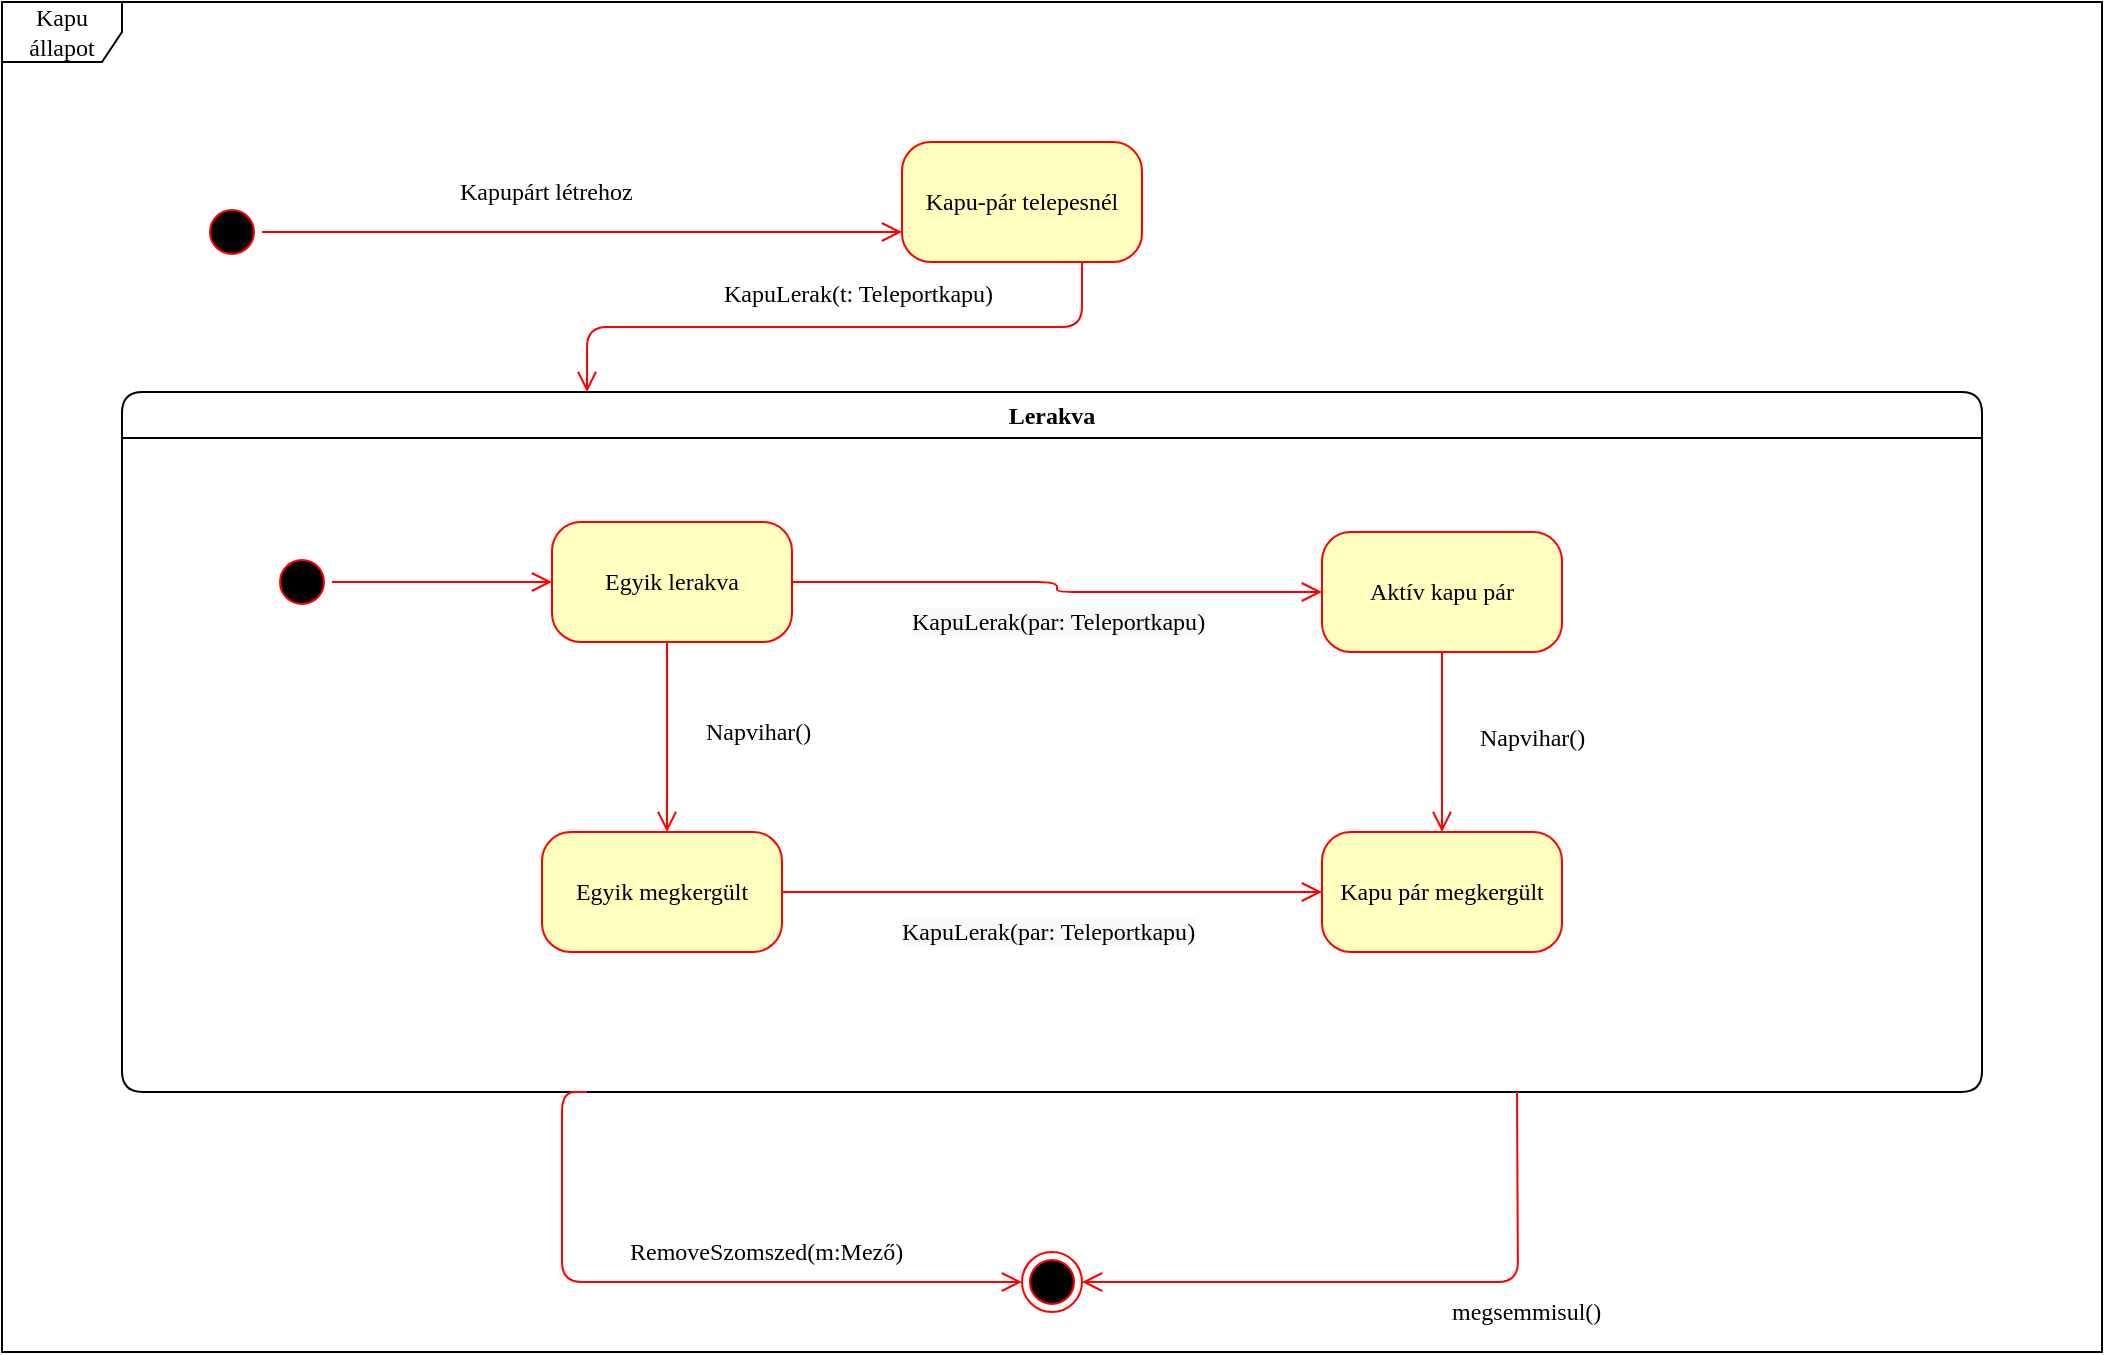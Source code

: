 <mxfile version="14.5.10" type="github">
  <diagram name="Page-1" id="58cdce13-f638-feb5-8d6f-7d28b1aa9fa0">
    <mxGraphModel dx="1038" dy="548" grid="1" gridSize="10" guides="1" tooltips="1" connect="1" arrows="1" fold="1" page="1" pageScale="1" pageWidth="1100" pageHeight="850" background="#ffffff" math="0" shadow="0">
      <root>
        <mxCell id="0" />
        <mxCell id="1" parent="0" />
        <mxCell id="3qUmnugAzTzsJO7S0ycU-1" value="Kapu állapot" style="shape=umlFrame;whiteSpace=wrap;html=1;rounded=1;shadow=0;comic=0;labelBackgroundColor=none;strokeWidth=1;fontFamily=Verdana;fontSize=12;align=center;" vertex="1" parent="1">
          <mxGeometry x="30" y="35" width="1050" height="675" as="geometry" />
        </mxCell>
        <mxCell id="3qUmnugAzTzsJO7S0ycU-2" value="" style="ellipse;html=1;shape=startState;fillColor=#000000;strokeColor=#ff0000;rounded=1;shadow=0;comic=0;labelBackgroundColor=none;fontFamily=Verdana;fontSize=12;fontColor=#000000;align=center;direction=south;" vertex="1" parent="1">
          <mxGeometry x="130" y="135" width="30" height="30" as="geometry" />
        </mxCell>
        <mxCell id="3qUmnugAzTzsJO7S0ycU-3" value="Kapu-pár telepesnél" style="rounded=1;whiteSpace=wrap;html=1;arcSize=24;fillColor=#ffffc0;strokeColor=#ff0000;shadow=0;comic=0;labelBackgroundColor=none;fontFamily=Verdana;fontSize=12;fontColor=#000000;align=center;" vertex="1" parent="1">
          <mxGeometry x="480" y="105" width="120" height="60" as="geometry" />
        </mxCell>
        <mxCell id="3qUmnugAzTzsJO7S0ycU-4" value="Lerakva" style="swimlane;whiteSpace=wrap;html=1;rounded=1;shadow=0;comic=0;labelBackgroundColor=none;strokeWidth=1;fontFamily=Verdana;fontSize=12;align=center;" vertex="1" parent="1">
          <mxGeometry x="90" y="230" width="930" height="350" as="geometry" />
        </mxCell>
        <mxCell id="3qUmnugAzTzsJO7S0ycU-5" value="Egyik lerakva" style="rounded=1;whiteSpace=wrap;html=1;arcSize=24;fillColor=#ffffc0;strokeColor=#ff0000;shadow=0;comic=0;labelBackgroundColor=none;fontFamily=Verdana;fontSize=12;fontColor=#000000;align=center;" vertex="1" parent="3qUmnugAzTzsJO7S0ycU-4">
          <mxGeometry x="215" y="65" width="120" height="60" as="geometry" />
        </mxCell>
        <mxCell id="3qUmnugAzTzsJO7S0ycU-6" style="edgeStyle=elbowEdgeStyle;html=1;labelBackgroundColor=none;endArrow=open;endSize=8;strokeColor=#ff0000;fontFamily=Verdana;fontSize=12;align=left;" edge="1" parent="3qUmnugAzTzsJO7S0ycU-4" source="3qUmnugAzTzsJO7S0ycU-7" target="3qUmnugAzTzsJO7S0ycU-5">
          <mxGeometry relative="1" as="geometry" />
        </mxCell>
        <mxCell id="3qUmnugAzTzsJO7S0ycU-7" value="" style="ellipse;html=1;shape=startState;fillColor=#000000;strokeColor=#ff0000;rounded=1;shadow=0;comic=0;labelBackgroundColor=none;fontFamily=Verdana;fontSize=12;fontColor=#000000;align=center;direction=south;" vertex="1" parent="3qUmnugAzTzsJO7S0ycU-4">
          <mxGeometry x="75" y="80" width="30" height="30" as="geometry" />
        </mxCell>
        <mxCell id="3qUmnugAzTzsJO7S0ycU-8" value="Kapupárt létrehoz" style="edgeStyle=orthogonalEdgeStyle;html=1;labelBackgroundColor=none;endArrow=open;endSize=8;strokeColor=#ff0000;fontFamily=Verdana;fontSize=12;align=left;entryX=0;entryY=0.75;entryDx=0;entryDy=0;" edge="1" parent="1" source="3qUmnugAzTzsJO7S0ycU-2" target="3qUmnugAzTzsJO7S0ycU-3">
          <mxGeometry x="-0.394" y="20" relative="1" as="geometry">
            <Array as="points">
              <mxPoint x="450" y="150" />
            </Array>
            <mxPoint as="offset" />
          </mxGeometry>
        </mxCell>
        <mxCell id="3qUmnugAzTzsJO7S0ycU-9" value="KapuLerak(t: Teleportkapu)" style="edgeStyle=orthogonalEdgeStyle;html=1;labelBackgroundColor=none;endArrow=open;endSize=8;strokeColor=#ff0000;fontFamily=Verdana;fontSize=12;align=left;exitX=0.75;exitY=1;exitDx=0;exitDy=0;entryX=0.25;entryY=0;entryDx=0;entryDy=0;" edge="1" parent="1" source="3qUmnugAzTzsJO7S0ycU-3" target="3qUmnugAzTzsJO7S0ycU-4">
          <mxGeometry x="0.36" y="-17" relative="1" as="geometry">
            <mxPoint x="540" y="160" as="sourcePoint" />
            <mxPoint x="570" y="260" as="targetPoint" />
            <mxPoint x="-1" as="offset" />
          </mxGeometry>
        </mxCell>
        <mxCell id="3qUmnugAzTzsJO7S0ycU-10" value="RemoveSzomszed(m:Mező)" style="edgeStyle=elbowEdgeStyle;html=1;labelBackgroundColor=none;endArrow=open;endSize=8;strokeColor=#ff0000;fontFamily=Verdana;fontSize=12;align=left;exitX=0.25;exitY=1;exitDx=0;exitDy=0;entryX=0;entryY=0.5;entryDx=0;entryDy=0;" edge="1" parent="1" source="3qUmnugAzTzsJO7S0ycU-4" target="3qUmnugAzTzsJO7S0ycU-11">
          <mxGeometry x="-0.171" y="15" relative="1" as="geometry">
            <mxPoint x="220" y="560" as="sourcePoint" />
            <mxPoint x="350" y="640" as="targetPoint" />
            <Array as="points">
              <mxPoint x="310" y="480" />
            </Array>
            <mxPoint x="-1" as="offset" />
          </mxGeometry>
        </mxCell>
        <mxCell id="3qUmnugAzTzsJO7S0ycU-11" value="" style="ellipse;html=1;shape=endState;fillColor=#000000;strokeColor=#ff0000;rounded=1;shadow=0;comic=0;labelBackgroundColor=none;fontFamily=Verdana;fontSize=12;fontColor=#000000;align=center;" vertex="1" parent="1">
          <mxGeometry x="540" y="660" width="30" height="30" as="geometry" />
        </mxCell>
        <mxCell id="3qUmnugAzTzsJO7S0ycU-12" value="&lt;br&gt;&lt;br&gt;&lt;span style=&quot;color: rgb(0 , 0 , 0) ; font-family: &amp;#34;verdana&amp;#34; ; font-size: 12px ; font-style: normal ; font-weight: 400 ; letter-spacing: normal ; text-align: left ; text-indent: 0px ; text-transform: none ; word-spacing: 0px ; background-color: rgb(248 , 249 , 250) ; display: inline ; float: none&quot;&gt;KapuLerak(par&lt;span style=&quot;font-family: &amp;#34;verdana&amp;#34;&quot;&gt;: Teleportkapu&lt;/span&gt;)&lt;/span&gt;" style="edgeStyle=elbowEdgeStyle;html=1;labelBackgroundColor=none;endArrow=open;endSize=8;strokeColor=#ff0000;fontFamily=Verdana;fontSize=12;align=left;exitX=1;exitY=0.5;exitDx=0;exitDy=0;" edge="1" parent="1" source="3qUmnugAzTzsJO7S0ycU-5" target="3qUmnugAzTzsJO7S0ycU-13">
          <mxGeometry x="-0.571" y="-5" relative="1" as="geometry">
            <mxPoint x="490" y="325" as="targetPoint" />
            <Array as="points" />
            <mxPoint as="offset" />
          </mxGeometry>
        </mxCell>
        <mxCell id="3qUmnugAzTzsJO7S0ycU-13" value="Aktív kapu pár" style="rounded=1;whiteSpace=wrap;html=1;arcSize=24;fillColor=#ffffc0;strokeColor=#ff0000;shadow=0;comic=0;labelBackgroundColor=none;fontFamily=Verdana;fontSize=12;fontColor=#000000;align=center;" vertex="1" parent="1">
          <mxGeometry x="690" y="300" width="120" height="60" as="geometry" />
        </mxCell>
        <mxCell id="3qUmnugAzTzsJO7S0ycU-14" value="megsemmisul()" style="edgeStyle=elbowEdgeStyle;html=1;labelBackgroundColor=none;endArrow=open;endSize=8;strokeColor=#ff0000;fontFamily=Verdana;fontSize=12;align=left;exitX=0.75;exitY=1;exitDx=0;exitDy=0;" edge="1" parent="1" source="3qUmnugAzTzsJO7S0ycU-4" target="3qUmnugAzTzsJO7S0ycU-11">
          <mxGeometry x="-0.171" y="15" relative="1" as="geometry">
            <mxPoint x="332.5" y="440" as="sourcePoint" />
            <mxPoint x="570" y="485" as="targetPoint" />
            <Array as="points">
              <mxPoint x="788" y="460" />
            </Array>
            <mxPoint x="-1" as="offset" />
          </mxGeometry>
        </mxCell>
        <mxCell id="3qUmnugAzTzsJO7S0ycU-15" value="Egyik megkergült" style="rounded=1;whiteSpace=wrap;html=1;arcSize=24;fillColor=#ffffc0;strokeColor=#ff0000;shadow=0;comic=0;labelBackgroundColor=none;fontFamily=Verdana;fontSize=12;fontColor=#000000;align=center;" vertex="1" parent="1">
          <mxGeometry x="300" y="450" width="120" height="60" as="geometry" />
        </mxCell>
        <mxCell id="3qUmnugAzTzsJO7S0ycU-16" value="Kapu pár megkergült" style="rounded=1;whiteSpace=wrap;html=1;arcSize=24;fillColor=#ffffc0;strokeColor=#ff0000;shadow=0;comic=0;labelBackgroundColor=none;fontFamily=Verdana;fontSize=12;fontColor=#000000;align=center;" vertex="1" parent="1">
          <mxGeometry x="690" y="450" width="120" height="60" as="geometry" />
        </mxCell>
        <mxCell id="3qUmnugAzTzsJO7S0ycU-17" value="Napvihar()" style="edgeStyle=elbowEdgeStyle;html=1;labelBackgroundColor=none;endArrow=open;endSize=8;strokeColor=#ff0000;fontFamily=Verdana;fontSize=12;align=left;" edge="1" parent="1" source="3qUmnugAzTzsJO7S0ycU-5" target="3qUmnugAzTzsJO7S0ycU-15">
          <mxGeometry x="-0.053" y="17" relative="1" as="geometry">
            <mxPoint x="700" y="340" as="targetPoint" />
            <Array as="points" />
            <mxPoint as="offset" />
            <mxPoint x="435" y="335" as="sourcePoint" />
          </mxGeometry>
        </mxCell>
        <mxCell id="3qUmnugAzTzsJO7S0ycU-18" value="Napvihar()" style="edgeStyle=elbowEdgeStyle;html=1;labelBackgroundColor=none;endArrow=open;endSize=8;strokeColor=#ff0000;fontFamily=Verdana;fontSize=12;align=left;" edge="1" parent="1" source="3qUmnugAzTzsJO7S0ycU-13" target="3qUmnugAzTzsJO7S0ycU-16">
          <mxGeometry x="-0.053" y="17" relative="1" as="geometry">
            <mxPoint x="373" y="460" as="targetPoint" />
            <Array as="points" />
            <mxPoint as="offset" />
            <mxPoint x="373" y="365" as="sourcePoint" />
          </mxGeometry>
        </mxCell>
        <mxCell id="3qUmnugAzTzsJO7S0ycU-19" value="&lt;br&gt;&lt;br&gt;&lt;span style=&quot;color: rgb(0 , 0 , 0) ; font-family: &amp;#34;verdana&amp;#34; ; font-size: 12px ; font-style: normal ; font-weight: 400 ; letter-spacing: normal ; text-align: left ; text-indent: 0px ; text-transform: none ; word-spacing: 0px ; background-color: rgb(248 , 249 , 250) ; display: inline ; float: none&quot;&gt;KapuLerak(par&lt;span style=&quot;font-family: &amp;#34;verdana&amp;#34;&quot;&gt;: Teleportkapu&lt;/span&gt;)&lt;/span&gt;" style="edgeStyle=elbowEdgeStyle;html=1;labelBackgroundColor=none;endArrow=open;endSize=8;strokeColor=#ff0000;fontFamily=Verdana;fontSize=12;align=left;" edge="1" parent="1" source="3qUmnugAzTzsJO7S0ycU-15" target="3qUmnugAzTzsJO7S0ycU-16">
          <mxGeometry x="-0.571" y="-5" relative="1" as="geometry">
            <mxPoint x="700" y="340" as="targetPoint" />
            <Array as="points" />
            <mxPoint as="offset" />
            <mxPoint x="435" y="335" as="sourcePoint" />
          </mxGeometry>
        </mxCell>
      </root>
    </mxGraphModel>
  </diagram>
</mxfile>
